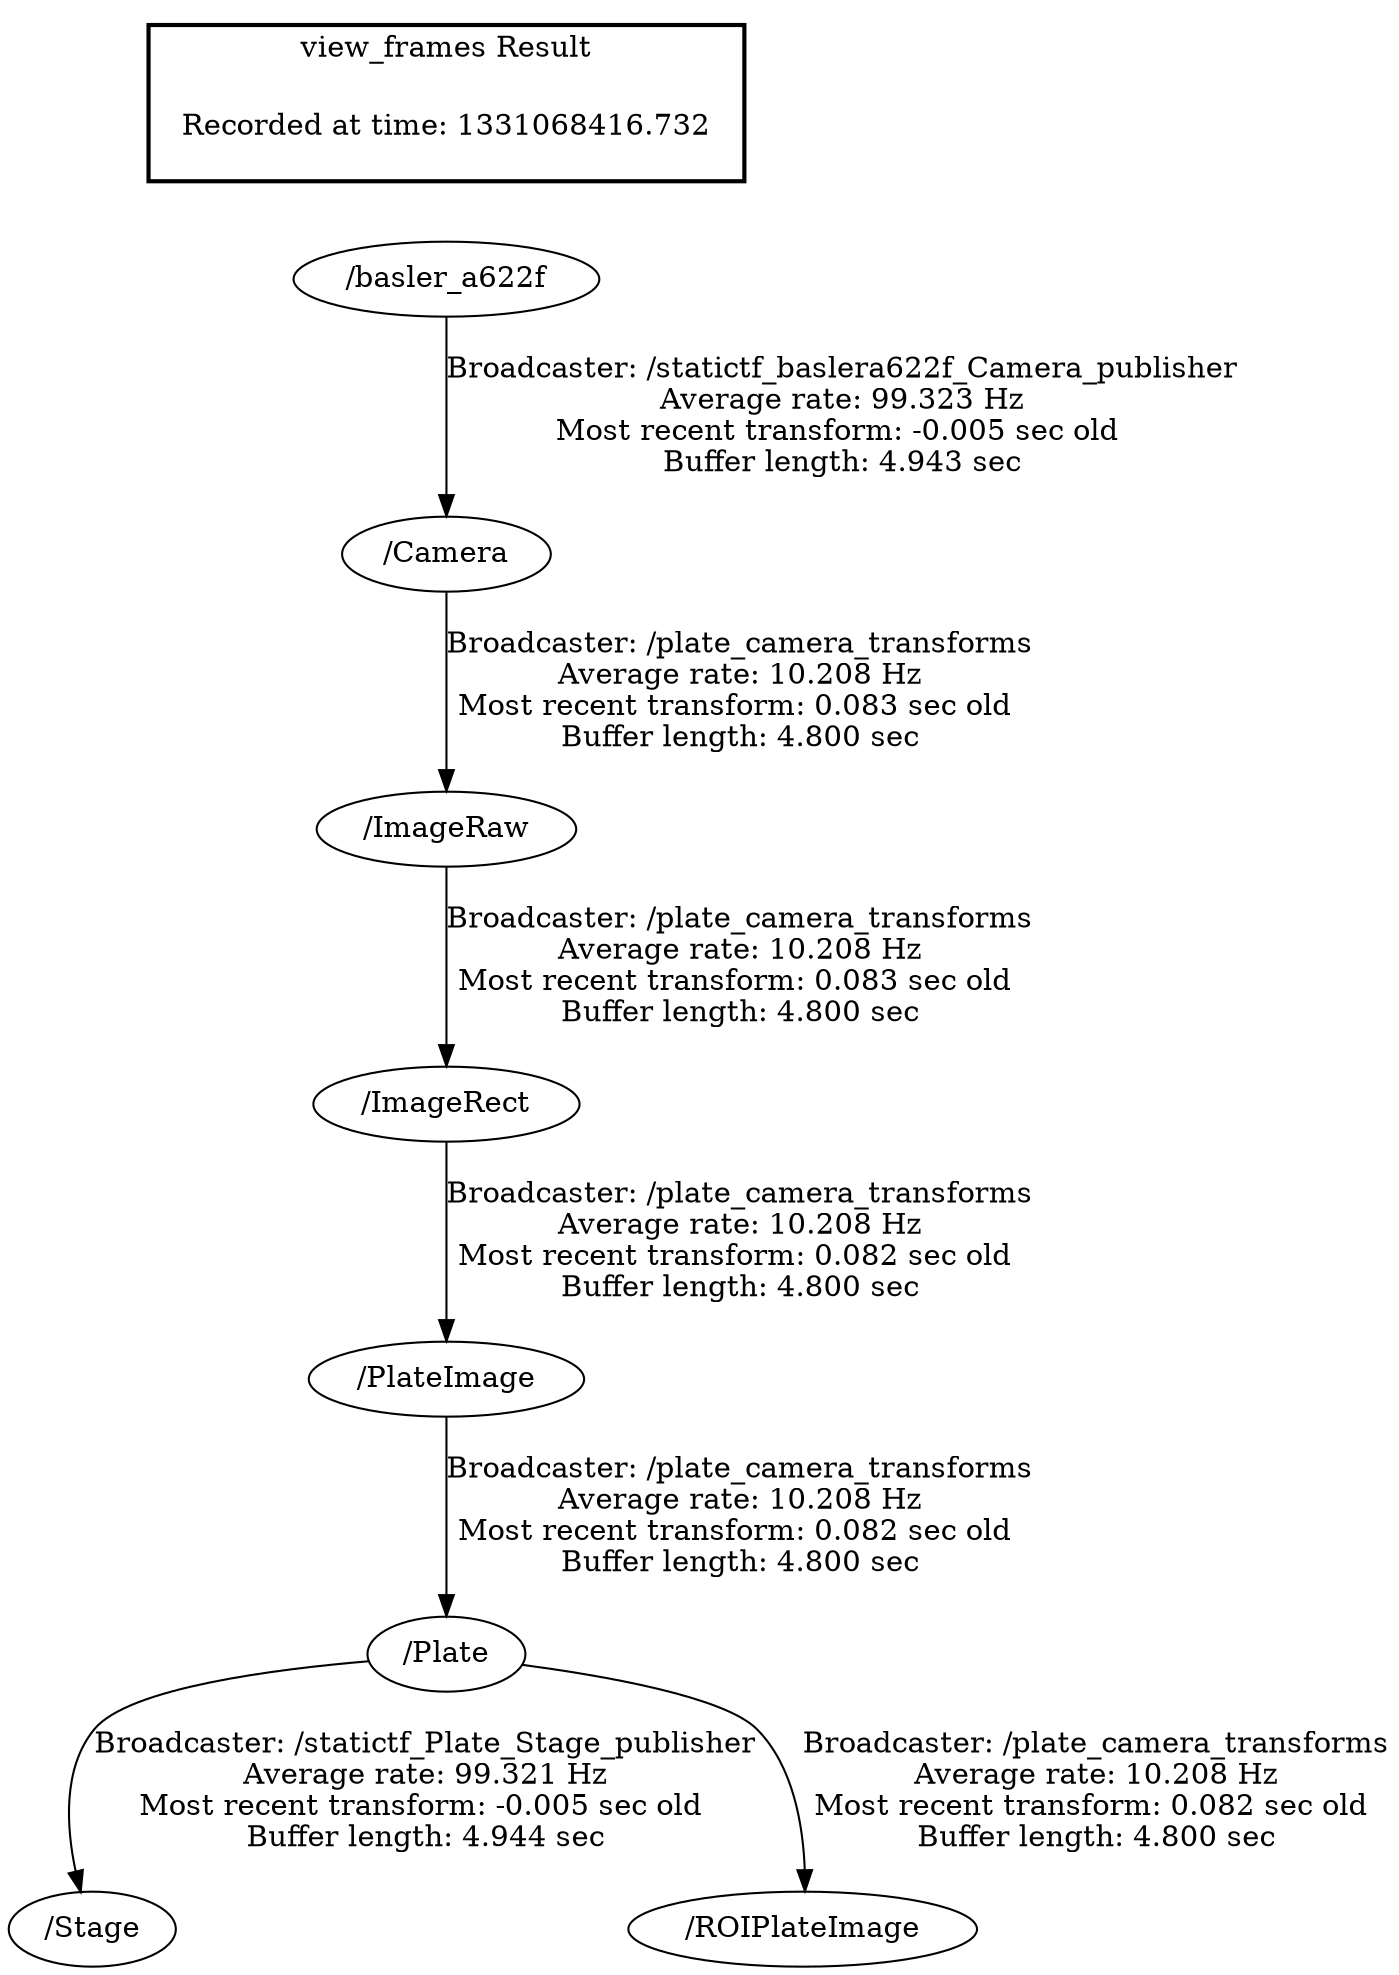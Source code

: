 digraph G {
"/basler_a622f" -> "/Camera"[label="Broadcaster: /statictf_baslera622f_Camera_publisher\nAverage rate: 99.323 Hz\nMost recent transform: -0.005 sec old \nBuffer length: 4.943 sec\n"];
"/Plate" -> "/Stage"[label="Broadcaster: /statictf_Plate_Stage_publisher\nAverage rate: 99.321 Hz\nMost recent transform: -0.005 sec old \nBuffer length: 4.944 sec\n"];
"/PlateImage" -> "/Plate"[label="Broadcaster: /plate_camera_transforms\nAverage rate: 10.208 Hz\nMost recent transform: 0.082 sec old \nBuffer length: 4.800 sec\n"];
"/Camera" -> "/ImageRaw"[label="Broadcaster: /plate_camera_transforms\nAverage rate: 10.208 Hz\nMost recent transform: 0.083 sec old \nBuffer length: 4.800 sec\n"];
"/ImageRaw" -> "/ImageRect"[label="Broadcaster: /plate_camera_transforms\nAverage rate: 10.208 Hz\nMost recent transform: 0.083 sec old \nBuffer length: 4.800 sec\n"];
"/ImageRect" -> "/PlateImage"[label="Broadcaster: /plate_camera_transforms\nAverage rate: 10.208 Hz\nMost recent transform: 0.082 sec old \nBuffer length: 4.800 sec\n"];
"/Plate" -> "/ROIPlateImage"[label="Broadcaster: /plate_camera_transforms\nAverage rate: 10.208 Hz\nMost recent transform: 0.082 sec old \nBuffer length: 4.800 sec\n"];
edge [style=invis];
 subgraph cluster_legend { style=bold; color=black; label ="view_frames Result";
"Recorded at time: 1331068416.732"[ shape=plaintext ] ;
 }->"/basler_a622f";
}